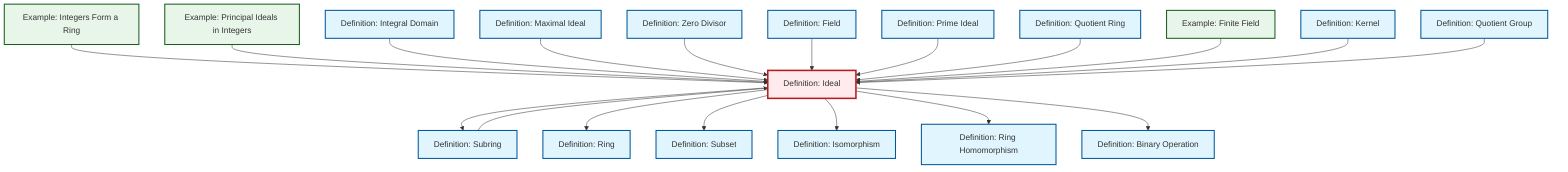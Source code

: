graph TD
    classDef definition fill:#e1f5fe,stroke:#01579b,stroke-width:2px
    classDef theorem fill:#f3e5f5,stroke:#4a148c,stroke-width:2px
    classDef axiom fill:#fff3e0,stroke:#e65100,stroke-width:2px
    classDef example fill:#e8f5e9,stroke:#1b5e20,stroke-width:2px
    classDef current fill:#ffebee,stroke:#b71c1c,stroke-width:3px
    ex-integers-ring["Example: Integers Form a Ring"]:::example
    def-ideal["Definition: Ideal"]:::definition
    def-subring["Definition: Subring"]:::definition
    def-integral-domain["Definition: Integral Domain"]:::definition
    def-field["Definition: Field"]:::definition
    def-quotient-group["Definition: Quotient Group"]:::definition
    def-kernel["Definition: Kernel"]:::definition
    def-maximal-ideal["Definition: Maximal Ideal"]:::definition
    def-subset["Definition: Subset"]:::definition
    def-ring-homomorphism["Definition: Ring Homomorphism"]:::definition
    def-zero-divisor["Definition: Zero Divisor"]:::definition
    ex-finite-field["Example: Finite Field"]:::example
    ex-principal-ideal["Example: Principal Ideals in Integers"]:::example
    def-quotient-ring["Definition: Quotient Ring"]:::definition
    def-binary-operation["Definition: Binary Operation"]:::definition
    def-prime-ideal["Definition: Prime Ideal"]:::definition
    def-ring["Definition: Ring"]:::definition
    def-isomorphism["Definition: Isomorphism"]:::definition
    ex-integers-ring --> def-ideal
    ex-principal-ideal --> def-ideal
    def-ideal --> def-subring
    def-ideal --> def-ring
    def-ideal --> def-subset
    def-integral-domain --> def-ideal
    def-maximal-ideal --> def-ideal
    def-zero-divisor --> def-ideal
    def-ideal --> def-isomorphism
    def-ideal --> def-ring-homomorphism
    def-field --> def-ideal
    def-prime-ideal --> def-ideal
    def-quotient-ring --> def-ideal
    ex-finite-field --> def-ideal
    def-ideal --> def-binary-operation
    def-kernel --> def-ideal
    def-quotient-group --> def-ideal
    def-subring --> def-ideal
    class def-ideal current